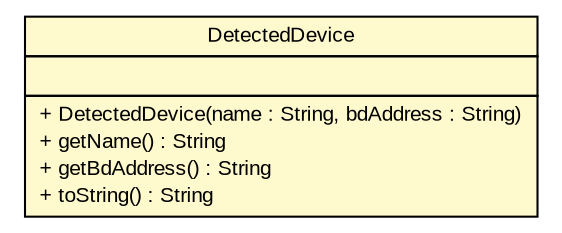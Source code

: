 #!/usr/local/bin/dot
#
# Class diagram 
# Generated by UMLGraph version R5_6 (http://www.umlgraph.org/)
#

digraph G {
	edge [fontname="arial",fontsize=10,labelfontname="arial",labelfontsize=10];
	node [fontname="arial",fontsize=10,shape=plaintext];
	nodesep=0.25;
	ranksep=0.5;
	// de.fhg.fit.biomos.sensorplatform.util.DetectedDevice
	c860 [label=<<table title="de.fhg.fit.biomos.sensorplatform.util.DetectedDevice" border="0" cellborder="1" cellspacing="0" cellpadding="2" port="p" bgcolor="lemonChiffon" href="./DetectedDevice.html">
		<tr><td><table border="0" cellspacing="0" cellpadding="1">
<tr><td align="center" balign="center"> DetectedDevice </td></tr>
		</table></td></tr>
		<tr><td><table border="0" cellspacing="0" cellpadding="1">
<tr><td align="left" balign="left">  </td></tr>
		</table></td></tr>
		<tr><td><table border="0" cellspacing="0" cellpadding="1">
<tr><td align="left" balign="left"> + DetectedDevice(name : String, bdAddress : String) </td></tr>
<tr><td align="left" balign="left"> + getName() : String </td></tr>
<tr><td align="left" balign="left"> + getBdAddress() : String </td></tr>
<tr><td align="left" balign="left"> + toString() : String </td></tr>
		</table></td></tr>
		</table>>, URL="./DetectedDevice.html", fontname="arial", fontcolor="black", fontsize=10.0];
}

